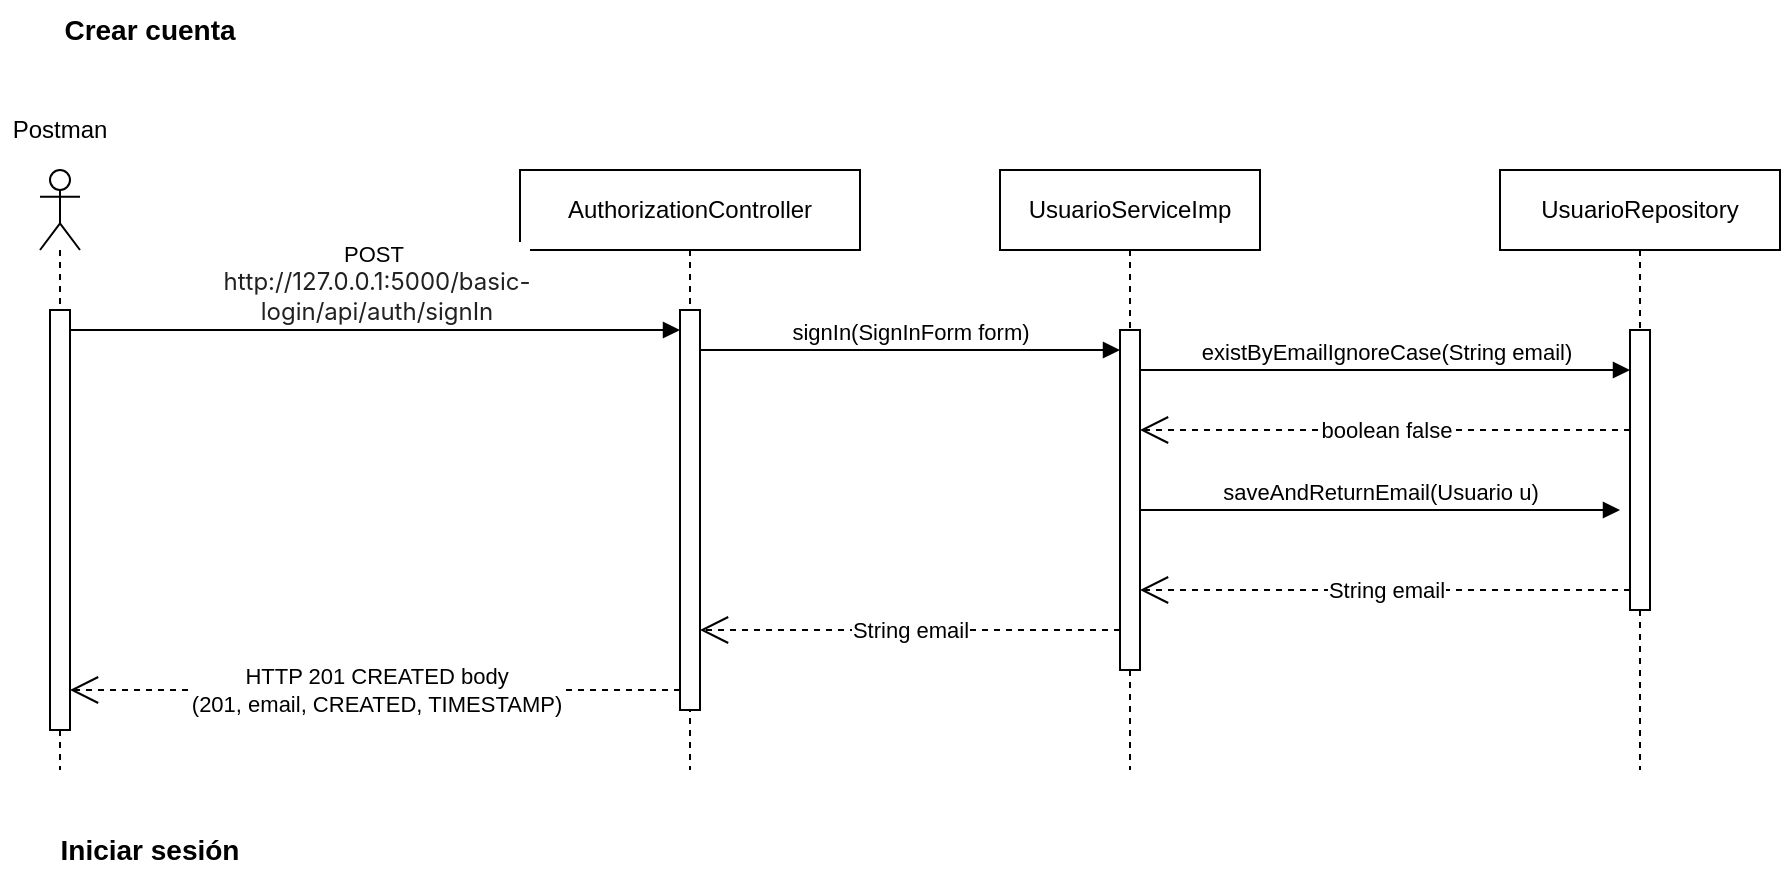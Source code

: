 <mxfile version="26.0.10">
  <diagram name="Page-1" id="2YBvvXClWsGukQMizWep">
    <mxGraphModel dx="1136" dy="582" grid="1" gridSize="10" guides="1" tooltips="1" connect="1" arrows="1" fold="1" page="1" pageScale="1" pageWidth="1100" pageHeight="850" math="0" shadow="0">
      <root>
        <mxCell id="0" />
        <mxCell id="1" parent="0" />
        <mxCell id="z28AaAyg_YoIM6sgCLT6-5" value="AuthorizationController" style="shape=umlLifeline;perimeter=lifelinePerimeter;whiteSpace=wrap;html=1;container=1;dropTarget=0;collapsible=0;recursiveResize=0;outlineConnect=0;portConstraint=eastwest;newEdgeStyle={&quot;curved&quot;:0,&quot;rounded&quot;:0};" vertex="1" parent="1">
          <mxGeometry x="320" y="125" width="170" height="300" as="geometry" />
        </mxCell>
        <mxCell id="z28AaAyg_YoIM6sgCLT6-4" value="" style="html=1;points=[[0,0,0,0,5],[0,1,0,0,-5],[1,0,0,0,5],[1,1,0,0,-5]];perimeter=orthogonalPerimeter;outlineConnect=0;targetShapes=umlLifeline;portConstraint=eastwest;newEdgeStyle={&quot;curved&quot;:0,&quot;rounded&quot;:0};" vertex="1" parent="z28AaAyg_YoIM6sgCLT6-5">
          <mxGeometry x="80" y="70" width="10" height="200" as="geometry" />
        </mxCell>
        <mxCell id="z28AaAyg_YoIM6sgCLT6-6" value="UsuarioServiceImp" style="shape=umlLifeline;perimeter=lifelinePerimeter;whiteSpace=wrap;html=1;container=1;dropTarget=0;collapsible=0;recursiveResize=0;outlineConnect=0;portConstraint=eastwest;newEdgeStyle={&quot;curved&quot;:0,&quot;rounded&quot;:0};" vertex="1" parent="1">
          <mxGeometry x="560" y="125" width="130" height="300" as="geometry" />
        </mxCell>
        <mxCell id="z28AaAyg_YoIM6sgCLT6-7" value="" style="html=1;points=[[0,0,0,0,5],[0,1,0,0,-5],[1,0,0,0,5],[1,1,0,0,-5]];perimeter=orthogonalPerimeter;outlineConnect=0;targetShapes=umlLifeline;portConstraint=eastwest;newEdgeStyle={&quot;curved&quot;:0,&quot;rounded&quot;:0};" vertex="1" parent="z28AaAyg_YoIM6sgCLT6-6">
          <mxGeometry x="60" y="80" width="10" height="170" as="geometry" />
        </mxCell>
        <mxCell id="z28AaAyg_YoIM6sgCLT6-8" value="signIn(SignInForm form)" style="html=1;verticalAlign=bottom;endArrow=block;curved=0;rounded=0;" edge="1" parent="1" target="z28AaAyg_YoIM6sgCLT6-7">
          <mxGeometry width="80" relative="1" as="geometry">
            <mxPoint x="410" y="215.0" as="sourcePoint" />
            <mxPoint x="620" y="215" as="targetPoint" />
          </mxGeometry>
        </mxCell>
        <mxCell id="z28AaAyg_YoIM6sgCLT6-9" value="UsuarioRepository" style="shape=umlLifeline;perimeter=lifelinePerimeter;whiteSpace=wrap;html=1;container=1;dropTarget=0;collapsible=0;recursiveResize=0;outlineConnect=0;portConstraint=eastwest;newEdgeStyle={&quot;curved&quot;:0,&quot;rounded&quot;:0};" vertex="1" parent="1">
          <mxGeometry x="810" y="125" width="140" height="300" as="geometry" />
        </mxCell>
        <mxCell id="z28AaAyg_YoIM6sgCLT6-10" value="" style="html=1;points=[[0,0,0,0,5],[0,1,0,0,-5],[1,0,0,0,5],[1,1,0,0,-5]];perimeter=orthogonalPerimeter;outlineConnect=0;targetShapes=umlLifeline;portConstraint=eastwest;newEdgeStyle={&quot;curved&quot;:0,&quot;rounded&quot;:0};" vertex="1" parent="z28AaAyg_YoIM6sgCLT6-9">
          <mxGeometry x="65" y="80" width="10" height="140" as="geometry" />
        </mxCell>
        <mxCell id="z28AaAyg_YoIM6sgCLT6-11" value="existByEmailIgnoreCase(String email)" style="html=1;verticalAlign=bottom;endArrow=block;curved=0;rounded=0;" edge="1" parent="1" source="z28AaAyg_YoIM6sgCLT6-7" target="z28AaAyg_YoIM6sgCLT6-10">
          <mxGeometry width="80" relative="1" as="geometry">
            <mxPoint x="560" y="225" as="sourcePoint" />
            <mxPoint x="640" y="225" as="targetPoint" />
            <Array as="points">
              <mxPoint x="660" y="225" />
            </Array>
          </mxGeometry>
        </mxCell>
        <mxCell id="z28AaAyg_YoIM6sgCLT6-12" value="boolean false" style="endArrow=open;endSize=12;dashed=1;html=1;rounded=0;" edge="1" parent="1">
          <mxGeometry width="160" relative="1" as="geometry">
            <mxPoint x="875" y="255.0" as="sourcePoint" />
            <mxPoint x="630" y="255.0" as="targetPoint" />
          </mxGeometry>
        </mxCell>
        <mxCell id="z28AaAyg_YoIM6sgCLT6-13" value="saveAndReturnEmail(Usuario u)" style="html=1;verticalAlign=bottom;endArrow=block;curved=0;rounded=0;" edge="1" parent="1">
          <mxGeometry width="80" relative="1" as="geometry">
            <mxPoint x="630" y="295.0" as="sourcePoint" />
            <mxPoint x="870" y="295" as="targetPoint" />
          </mxGeometry>
        </mxCell>
        <mxCell id="z28AaAyg_YoIM6sgCLT6-14" value="String email" style="endArrow=open;endSize=12;dashed=1;html=1;rounded=0;" edge="1" parent="1" source="z28AaAyg_YoIM6sgCLT6-10">
          <mxGeometry width="160" relative="1" as="geometry">
            <mxPoint x="885" y="335.0" as="sourcePoint" />
            <mxPoint x="630" y="335.0" as="targetPoint" />
          </mxGeometry>
        </mxCell>
        <mxCell id="z28AaAyg_YoIM6sgCLT6-15" value="String email" style="endArrow=open;endSize=12;dashed=1;html=1;rounded=0;" edge="1" parent="1">
          <mxGeometry width="160" relative="1" as="geometry">
            <mxPoint x="620" y="355.0" as="sourcePoint" />
            <mxPoint x="410" y="355.0" as="targetPoint" />
          </mxGeometry>
        </mxCell>
        <mxCell id="z28AaAyg_YoIM6sgCLT6-17" value="" style="shape=umlLifeline;perimeter=lifelinePerimeter;whiteSpace=wrap;html=1;container=1;dropTarget=0;collapsible=0;recursiveResize=0;outlineConnect=0;portConstraint=eastwest;newEdgeStyle={&quot;curved&quot;:0,&quot;rounded&quot;:0};participant=umlActor;" vertex="1" parent="1">
          <mxGeometry x="80" y="125" width="20" height="300" as="geometry" />
        </mxCell>
        <mxCell id="z28AaAyg_YoIM6sgCLT6-20" value="" style="html=1;points=[[0,0,0,0,5],[0,1,0,0,-5],[1,0,0,0,5],[1,1,0,0,-5]];perimeter=orthogonalPerimeter;outlineConnect=0;targetShapes=umlLifeline;portConstraint=eastwest;newEdgeStyle={&quot;curved&quot;:0,&quot;rounded&quot;:0};" vertex="1" parent="z28AaAyg_YoIM6sgCLT6-17">
          <mxGeometry x="5" y="70" width="10" height="210" as="geometry" />
        </mxCell>
        <mxCell id="z28AaAyg_YoIM6sgCLT6-18" value="Postman" style="text;strokeColor=none;align=center;fillColor=none;html=1;verticalAlign=middle;whiteSpace=wrap;rounded=0;" vertex="1" parent="1">
          <mxGeometry x="60" y="90" width="60" height="30" as="geometry" />
        </mxCell>
        <mxCell id="z28AaAyg_YoIM6sgCLT6-19" value="POST&amp;nbsp;&lt;div&gt;&lt;span style=&quot;color: rgb(33, 33, 33); font-family: Inter, OpenSans, Helvetica, Arial, sans-serif; font-size: 12px; text-align: left; white-space: pre-wrap;&quot;&gt;http://127.0.0.1:5000/basic-login/api/auth/signIn&lt;/span&gt;&lt;/div&gt;" style="html=1;verticalAlign=bottom;endArrow=block;curved=0;rounded=0;" edge="1" parent="1" source="z28AaAyg_YoIM6sgCLT6-20" target="z28AaAyg_YoIM6sgCLT6-4">
          <mxGeometry width="80" relative="1" as="geometry">
            <mxPoint x="95" y="205.0" as="sourcePoint" />
            <mxPoint x="350" y="205" as="targetPoint" />
            <Array as="points">
              <mxPoint x="160" y="205" />
            </Array>
          </mxGeometry>
        </mxCell>
        <mxCell id="z28AaAyg_YoIM6sgCLT6-21" value="HTTP 201 CREATED body&lt;div&gt;(201, email, CREATED, TIMESTAMP)&lt;/div&gt;" style="endArrow=open;endSize=12;dashed=1;html=1;rounded=0;" edge="1" parent="1" source="z28AaAyg_YoIM6sgCLT6-4" target="z28AaAyg_YoIM6sgCLT6-20">
          <mxGeometry width="160" relative="1" as="geometry">
            <mxPoint x="300" y="385" as="sourcePoint" />
            <mxPoint x="140" y="385" as="targetPoint" />
            <Array as="points">
              <mxPoint x="220" y="385" />
            </Array>
          </mxGeometry>
        </mxCell>
        <mxCell id="z28AaAyg_YoIM6sgCLT6-23" value="&lt;font style=&quot;font-size: 14px;&quot;&gt;&lt;b&gt;Crear cuenta&lt;/b&gt;&lt;/font&gt;" style="text;strokeColor=none;align=center;fillColor=none;html=1;verticalAlign=middle;whiteSpace=wrap;rounded=0;" vertex="1" parent="1">
          <mxGeometry x="80" y="40" width="110" height="30" as="geometry" />
        </mxCell>
        <mxCell id="z28AaAyg_YoIM6sgCLT6-24" value="&lt;font style=&quot;font-size: 14px;&quot;&gt;&lt;b&gt;Iniciar sesión&lt;/b&gt;&lt;/font&gt;" style="text;strokeColor=none;align=center;fillColor=none;html=1;verticalAlign=middle;whiteSpace=wrap;rounded=0;" vertex="1" parent="1">
          <mxGeometry x="80" y="450" width="110" height="30" as="geometry" />
        </mxCell>
      </root>
    </mxGraphModel>
  </diagram>
</mxfile>
